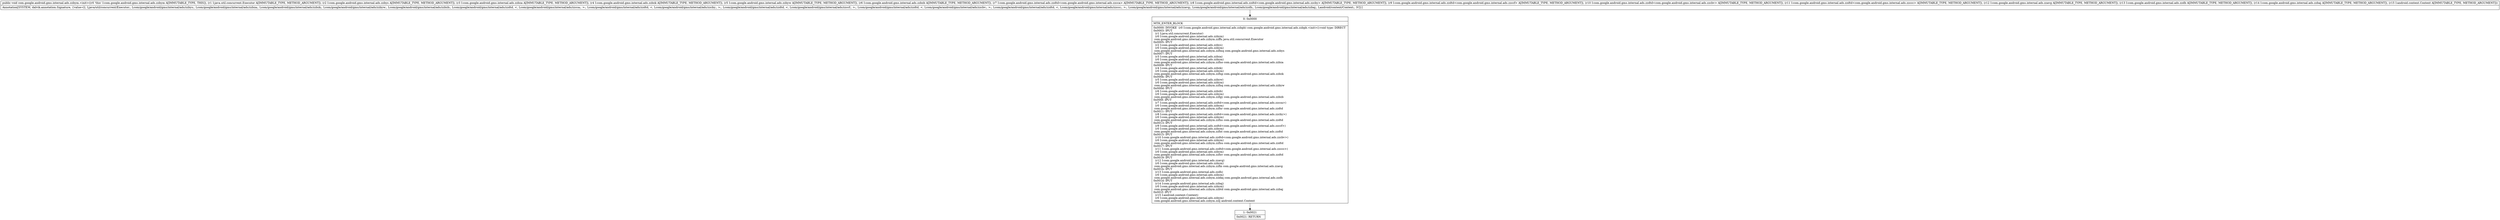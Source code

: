 digraph "CFG forcom.google.android.gms.internal.ads.zzbym.\<init\>(Ljava\/util\/concurrent\/Executor;Lcom\/google\/android\/gms\/internal\/ads\/zzbys;Lcom\/google\/android\/gms\/internal\/ads\/zzbza;Lcom\/google\/android\/gms\/internal\/ads\/zzbzk;Lcom\/google\/android\/gms\/internal\/ads\/zzbyw;Lcom\/google\/android\/gms\/internal\/ads\/zzbzb;Lcom\/google\/android\/gms\/internal\/ads\/zzdtd;Lcom\/google\/android\/gms\/internal\/ads\/zzdtd;Lcom\/google\/android\/gms\/internal\/ads\/zzdtd;Lcom\/google\/android\/gms\/internal\/ads\/zzdtd;Lcom\/google\/android\/gms\/internal\/ads\/zzdtd;Lcom\/google\/android\/gms\/internal\/ads\/zzavg;Lcom\/google\/android\/gms\/internal\/ads\/zzdh;Lcom\/google\/android\/gms\/internal\/ads\/zzbaj;Landroid\/content\/Context;)V" {
Node_0 [shape=record,label="{0\:\ 0x0000|MTH_ENTER_BLOCK\l|0x0000: INVOKE  (r0 I:com.google.android.gms.internal.ads.zzbpb) com.google.android.gms.internal.ads.zzbpb.\<init\>():void type: DIRECT \l0x0003: IPUT  \l  (r1 I:java.util.concurrent.Executor)\l  (r0 I:com.google.android.gms.internal.ads.zzbym)\l com.google.android.gms.internal.ads.zzbym.zzffu java.util.concurrent.Executor \l0x0005: IPUT  \l  (r2 I:com.google.android.gms.internal.ads.zzbys)\l  (r0 I:com.google.android.gms.internal.ads.zzbym)\l com.google.android.gms.internal.ads.zzbym.zzfmq com.google.android.gms.internal.ads.zzbys \l0x0007: IPUT  \l  (r3 I:com.google.android.gms.internal.ads.zzbza)\l  (r0 I:com.google.android.gms.internal.ads.zzbym)\l com.google.android.gms.internal.ads.zzbym.zzfno com.google.android.gms.internal.ads.zzbza \l0x0009: IPUT  \l  (r4 I:com.google.android.gms.internal.ads.zzbzk)\l  (r0 I:com.google.android.gms.internal.ads.zzbym)\l com.google.android.gms.internal.ads.zzbym.zzfnp com.google.android.gms.internal.ads.zzbzk \l0x000b: IPUT  \l  (r5 I:com.google.android.gms.internal.ads.zzbyw)\l  (r0 I:com.google.android.gms.internal.ads.zzbym)\l com.google.android.gms.internal.ads.zzbym.zzfnq com.google.android.gms.internal.ads.zzbyw \l0x000d: IPUT  \l  (r6 I:com.google.android.gms.internal.ads.zzbzb)\l  (r0 I:com.google.android.gms.internal.ads.zzbym)\l com.google.android.gms.internal.ads.zzbym.zzfgy com.google.android.gms.internal.ads.zzbzb \l0x000f: IPUT  \l  (r7 I:com.google.android.gms.internal.ads.zzdtd\<com.google.android.gms.internal.ads.zzcca\>)\l  (r0 I:com.google.android.gms.internal.ads.zzbym)\l com.google.android.gms.internal.ads.zzbym.zzfnr com.google.android.gms.internal.ads.zzdtd \l0x0011: IPUT  \l  (r8 I:com.google.android.gms.internal.ads.zzdtd\<com.google.android.gms.internal.ads.zzcby\>)\l  (r0 I:com.google.android.gms.internal.ads.zzbym)\l com.google.android.gms.internal.ads.zzbym.zzfns com.google.android.gms.internal.ads.zzdtd \l0x0013: IPUT  \l  (r9 I:com.google.android.gms.internal.ads.zzdtd\<com.google.android.gms.internal.ads.zzccf\>)\l  (r0 I:com.google.android.gms.internal.ads.zzbym)\l com.google.android.gms.internal.ads.zzbym.zzfnt com.google.android.gms.internal.ads.zzdtd \l0x0015: IPUT  \l  (r10 I:com.google.android.gms.internal.ads.zzdtd\<com.google.android.gms.internal.ads.zzcbv\>)\l  (r0 I:com.google.android.gms.internal.ads.zzbym)\l com.google.android.gms.internal.ads.zzbym.zzfnu com.google.android.gms.internal.ads.zzdtd \l0x0017: IPUT  \l  (r11 I:com.google.android.gms.internal.ads.zzdtd\<com.google.android.gms.internal.ads.zzccc\>)\l  (r0 I:com.google.android.gms.internal.ads.zzbym)\l com.google.android.gms.internal.ads.zzbym.zzfnv com.google.android.gms.internal.ads.zzdtd \l0x0019: IPUT  \l  (r12 I:com.google.android.gms.internal.ads.zzavg)\l  (r0 I:com.google.android.gms.internal.ads.zzbym)\l com.google.android.gms.internal.ads.zzbym.zzfin com.google.android.gms.internal.ads.zzavg \l0x001b: IPUT  \l  (r13 I:com.google.android.gms.internal.ads.zzdh)\l  (r0 I:com.google.android.gms.internal.ads.zzbym)\l com.google.android.gms.internal.ads.zzbym.zzekq com.google.android.gms.internal.ads.zzdh \l0x001d: IPUT  \l  (r14 I:com.google.android.gms.internal.ads.zzbaj)\l  (r0 I:com.google.android.gms.internal.ads.zzbym)\l com.google.android.gms.internal.ads.zzbym.zzbtd com.google.android.gms.internal.ads.zzbaj \l0x001f: IPUT  \l  (r15 I:android.content.Context)\l  (r0 I:com.google.android.gms.internal.ads.zzbym)\l com.google.android.gms.internal.ads.zzbym.zzlj android.content.Context \l}"];
Node_1 [shape=record,label="{1\:\ 0x0021|0x0021: RETURN   \l}"];
MethodNode[shape=record,label="{public void com.google.android.gms.internal.ads.zzbym.\<init\>((r0 'this' I:com.google.android.gms.internal.ads.zzbym A[IMMUTABLE_TYPE, THIS]), (r1 I:java.util.concurrent.Executor A[IMMUTABLE_TYPE, METHOD_ARGUMENT]), (r2 I:com.google.android.gms.internal.ads.zzbys A[IMMUTABLE_TYPE, METHOD_ARGUMENT]), (r3 I:com.google.android.gms.internal.ads.zzbza A[IMMUTABLE_TYPE, METHOD_ARGUMENT]), (r4 I:com.google.android.gms.internal.ads.zzbzk A[IMMUTABLE_TYPE, METHOD_ARGUMENT]), (r5 I:com.google.android.gms.internal.ads.zzbyw A[IMMUTABLE_TYPE, METHOD_ARGUMENT]), (r6 I:com.google.android.gms.internal.ads.zzbzb A[IMMUTABLE_TYPE, METHOD_ARGUMENT]), (r7 I:com.google.android.gms.internal.ads.zzdtd\<com.google.android.gms.internal.ads.zzcca\> A[IMMUTABLE_TYPE, METHOD_ARGUMENT]), (r8 I:com.google.android.gms.internal.ads.zzdtd\<com.google.android.gms.internal.ads.zzcby\> A[IMMUTABLE_TYPE, METHOD_ARGUMENT]), (r9 I:com.google.android.gms.internal.ads.zzdtd\<com.google.android.gms.internal.ads.zzccf\> A[IMMUTABLE_TYPE, METHOD_ARGUMENT]), (r10 I:com.google.android.gms.internal.ads.zzdtd\<com.google.android.gms.internal.ads.zzcbv\> A[IMMUTABLE_TYPE, METHOD_ARGUMENT]), (r11 I:com.google.android.gms.internal.ads.zzdtd\<com.google.android.gms.internal.ads.zzccc\> A[IMMUTABLE_TYPE, METHOD_ARGUMENT]), (r12 I:com.google.android.gms.internal.ads.zzavg A[IMMUTABLE_TYPE, METHOD_ARGUMENT]), (r13 I:com.google.android.gms.internal.ads.zzdh A[IMMUTABLE_TYPE, METHOD_ARGUMENT]), (r14 I:com.google.android.gms.internal.ads.zzbaj A[IMMUTABLE_TYPE, METHOD_ARGUMENT]), (r15 I:android.content.Context A[IMMUTABLE_TYPE, METHOD_ARGUMENT]))  | Annotation[SYSTEM, dalvik.annotation.Signature, \{value=[(, Ljava\/util\/concurrent\/Executor;, Lcom\/google\/android\/gms\/internal\/ads\/zzbys;, Lcom\/google\/android\/gms\/internal\/ads\/zzbza;, Lcom\/google\/android\/gms\/internal\/ads\/zzbzk;, Lcom\/google\/android\/gms\/internal\/ads\/zzbyw;, Lcom\/google\/android\/gms\/internal\/ads\/zzbzb;, Lcom\/google\/android\/gms\/internal\/ads\/zzdtd, \<, Lcom\/google\/android\/gms\/internal\/ads\/zzcca;, \>;, Lcom\/google\/android\/gms\/internal\/ads\/zzdtd, \<, Lcom\/google\/android\/gms\/internal\/ads\/zzcby;, \>;, Lcom\/google\/android\/gms\/internal\/ads\/zzdtd, \<, Lcom\/google\/android\/gms\/internal\/ads\/zzccf;, \>;, Lcom\/google\/android\/gms\/internal\/ads\/zzdtd, \<, Lcom\/google\/android\/gms\/internal\/ads\/zzcbv;, \>;, Lcom\/google\/android\/gms\/internal\/ads\/zzdtd, \<, Lcom\/google\/android\/gms\/internal\/ads\/zzccc;, \>;, Lcom\/google\/android\/gms\/internal\/ads\/zzavg;, Lcom\/google\/android\/gms\/internal\/ads\/zzdh;, Lcom\/google\/android\/gms\/internal\/ads\/zzbaj;, Landroid\/content\/Context;, )V]\}]\l}"];
MethodNode -> Node_0;
Node_0 -> Node_1;
}

